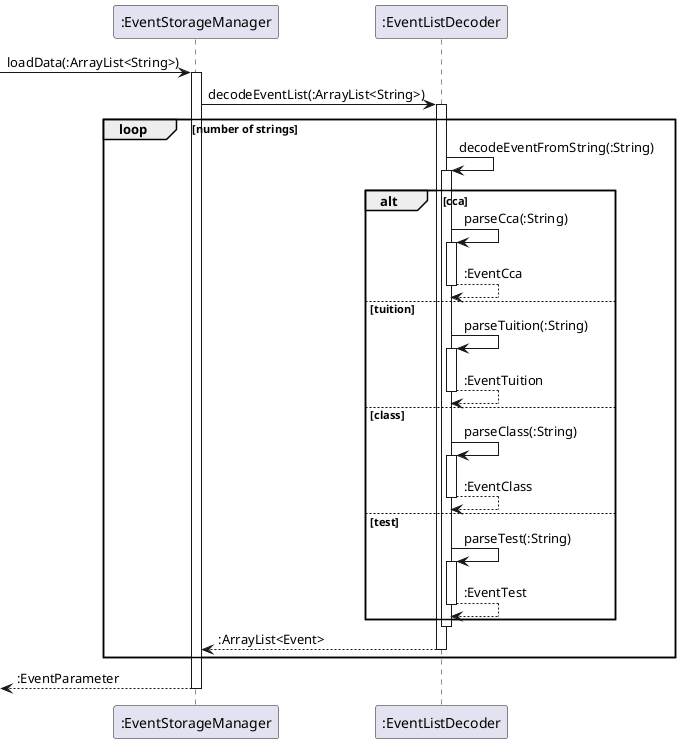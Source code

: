 @startuml

-> ":EventStorageManager" : loadData(:ArrayList<String>)
activate ":EventStorageManager"
":EventStorageManager" -> ":EventListDecoder" : decodeEventList(:ArrayList<String>)
activate ":EventListDecoder"

loop number of strings
":EventListDecoder" -> ":EventListDecoder" : decodeEventFromString(:String)
activate ":EventListDecoder"
alt cca
":EventListDecoder" -> ":EventListDecoder" : parseCca(:String)
activate ":EventListDecoder"
":EventListDecoder" --> ":EventListDecoder" : :EventCca
deactivate ":EventListDecoder"
else tuition
":EventListDecoder" -> ":EventListDecoder" : parseTuition(:String)
activate ":EventListDecoder"
":EventListDecoder" --> ":EventListDecoder" : :EventTuition
deactivate ":EventListDecoder"
else class
":EventListDecoder" -> ":EventListDecoder" : parseClass(:String)
activate ":EventListDecoder"
":EventListDecoder" --> ":EventListDecoder" : :EventClass
deactivate ":EventListDecoder"
else test
":EventListDecoder" -> ":EventListDecoder" : parseTest(:String)
activate ":EventListDecoder"
":EventListDecoder" --> ":EventListDecoder" : :EventTest
deactivate ":EventListDecoder"
end alt
deactivate ":EventListDecoder"
":EventListDecoder" --> ":EventStorageManager" : :ArrayList<Event>
deactivate ":EventListDecoder"
end loop
<-- ":EventStorageManager" : :EventParameter
deactivate ":EventStorageManager"
@enduml